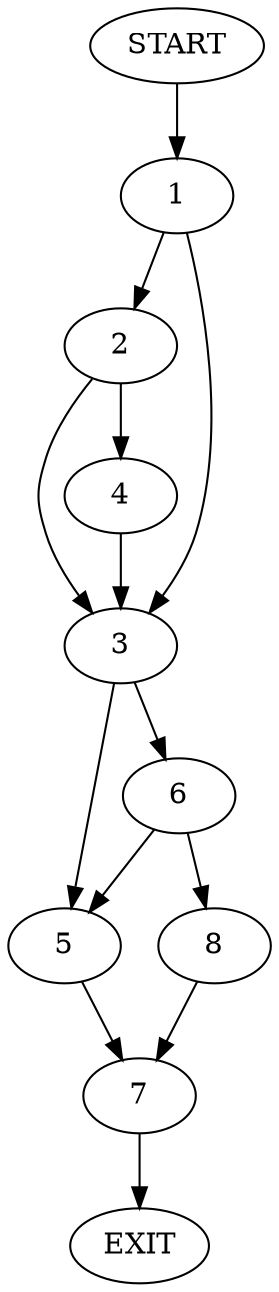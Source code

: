 digraph {
0 [label="START"]
9 [label="EXIT"]
0 -> 1
1 -> 2
1 -> 3
2 -> 3
2 -> 4
3 -> 5
3 -> 6
4 -> 3
5 -> 7
6 -> 8
6 -> 5
8 -> 7
7 -> 9
}
